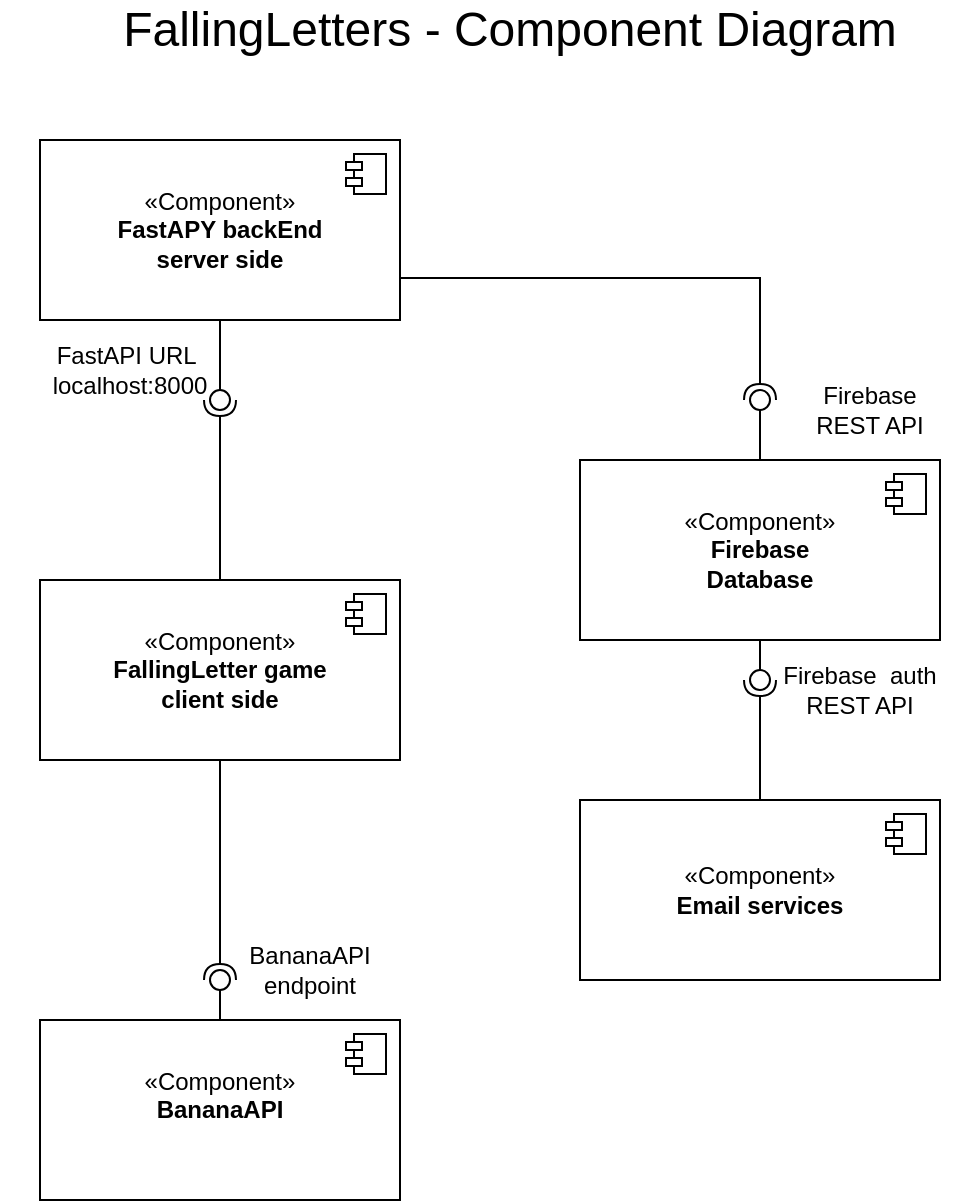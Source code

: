 <mxfile>
    <diagram id="v4r2YQfelsqc4u4fTea_" name="Page-1">
        <mxGraphModel dx="5377" dy="2597" grid="1" gridSize="10" guides="1" tooltips="1" connect="1" arrows="1" fold="1" page="1" pageScale="1" pageWidth="850" pageHeight="1100" math="0" shadow="0">
            <root>
                <mxCell id="0"/>
                <mxCell id="1" parent="0"/>
                <mxCell id="65" value="«Component»&lt;br&gt;&lt;b&gt;FallingLetter game&lt;/b&gt;&lt;div&gt;&lt;b&gt;client side&lt;/b&gt;&lt;/div&gt;" style="html=1;dropTarget=0;whiteSpace=wrap;" parent="1" vertex="1">
                    <mxGeometry x="-390" y="430" width="180" height="90" as="geometry"/>
                </mxCell>
                <mxCell id="66" value="" style="shape=module;jettyWidth=8;jettyHeight=4;" parent="65" vertex="1">
                    <mxGeometry x="1" width="20" height="20" relative="1" as="geometry">
                        <mxPoint x="-27" y="7" as="offset"/>
                    </mxGeometry>
                </mxCell>
                <mxCell id="67" value="«Component»&lt;br&gt;&lt;b&gt;FastAPY backEnd&lt;/b&gt;&lt;div&gt;&lt;b&gt;server side&lt;/b&gt;&lt;/div&gt;" style="html=1;dropTarget=0;whiteSpace=wrap;" parent="1" vertex="1">
                    <mxGeometry x="-390" y="210" width="180" height="90" as="geometry"/>
                </mxCell>
                <mxCell id="68" value="" style="shape=module;jettyWidth=8;jettyHeight=4;" parent="67" vertex="1">
                    <mxGeometry x="1" width="20" height="20" relative="1" as="geometry">
                        <mxPoint x="-27" y="7" as="offset"/>
                    </mxGeometry>
                </mxCell>
                <mxCell id="69" value="«Component»&lt;br&gt;&lt;b&gt;Firebase&lt;/b&gt;&lt;div&gt;&lt;b&gt;Database&lt;/b&gt;&lt;/div&gt;" style="html=1;dropTarget=0;whiteSpace=wrap;" parent="1" vertex="1">
                    <mxGeometry x="-120" y="370" width="180" height="90" as="geometry"/>
                </mxCell>
                <mxCell id="70" value="" style="shape=module;jettyWidth=8;jettyHeight=4;" parent="69" vertex="1">
                    <mxGeometry x="1" width="20" height="20" relative="1" as="geometry">
                        <mxPoint x="-27" y="7" as="offset"/>
                    </mxGeometry>
                </mxCell>
                <mxCell id="73" value="«Component»&lt;br&gt;&lt;b&gt;Email services&lt;/b&gt;" style="html=1;dropTarget=0;whiteSpace=wrap;" parent="1" vertex="1">
                    <mxGeometry x="-120" y="540" width="180" height="90" as="geometry"/>
                </mxCell>
                <mxCell id="74" value="" style="shape=module;jettyWidth=8;jettyHeight=4;" parent="73" vertex="1">
                    <mxGeometry x="1" width="20" height="20" relative="1" as="geometry">
                        <mxPoint x="-27" y="7" as="offset"/>
                    </mxGeometry>
                </mxCell>
                <mxCell id="75" value="" style="rounded=0;orthogonalLoop=1;jettySize=auto;html=1;endArrow=halfCircle;endFill=0;endSize=6;strokeWidth=1;sketch=0;exitX=0.5;exitY=0;exitDx=0;exitDy=0;" parent="1" source="65" edge="1">
                    <mxGeometry relative="1" as="geometry">
                        <mxPoint x="-380" y="575" as="sourcePoint"/>
                        <mxPoint x="-300" y="340" as="targetPoint"/>
                    </mxGeometry>
                </mxCell>
                <mxCell id="76" value="" style="rounded=0;orthogonalLoop=1;jettySize=auto;html=1;endArrow=oval;endFill=0;sketch=0;sourcePerimeterSpacing=0;targetPerimeterSpacing=0;endSize=10;exitX=0.5;exitY=1;exitDx=0;exitDy=0;" parent="1" source="67" edge="1">
                    <mxGeometry relative="1" as="geometry">
                        <mxPoint x="-420" y="575" as="sourcePoint"/>
                        <mxPoint x="-300" y="340" as="targetPoint"/>
                    </mxGeometry>
                </mxCell>
                <mxCell id="77" value="" style="ellipse;whiteSpace=wrap;html=1;align=center;aspect=fixed;fillColor=none;strokeColor=none;resizable=0;perimeter=centerPerimeter;rotatable=0;allowArrows=0;points=[];outlineConnect=1;" parent="1" vertex="1">
                    <mxGeometry x="-410" y="650" width="10" height="10" as="geometry"/>
                </mxCell>
                <mxCell id="78" value="" style="rounded=0;orthogonalLoop=1;jettySize=auto;html=1;endArrow=oval;endFill=0;sketch=0;sourcePerimeterSpacing=0;targetPerimeterSpacing=0;endSize=10;exitX=0.5;exitY=0;exitDx=0;exitDy=0;" parent="1" source="69" edge="1">
                    <mxGeometry relative="1" as="geometry">
                        <mxPoint x="-290" y="310" as="sourcePoint"/>
                        <mxPoint x="-30" y="340" as="targetPoint"/>
                    </mxGeometry>
                </mxCell>
                <mxCell id="79" value="" style="rounded=0;orthogonalLoop=1;jettySize=auto;html=1;endArrow=halfCircle;endFill=0;endSize=6;strokeWidth=1;sketch=0;exitX=1;exitY=0.5;exitDx=0;exitDy=0;edgeStyle=elbowEdgeStyle;elbow=vertical;" parent="1" edge="1">
                    <mxGeometry relative="1" as="geometry">
                        <mxPoint x="-210" y="217.5" as="sourcePoint"/>
                        <mxPoint x="-30" y="340" as="targetPoint"/>
                    </mxGeometry>
                </mxCell>
                <mxCell id="80" value="" style="rounded=0;orthogonalLoop=1;jettySize=auto;html=1;endArrow=oval;endFill=0;sketch=0;sourcePerimeterSpacing=0;targetPerimeterSpacing=0;endSize=10;exitX=0.5;exitY=1;exitDx=0;exitDy=0;" parent="1" source="69" edge="1">
                    <mxGeometry relative="1" as="geometry">
                        <mxPoint x="-20" y="380" as="sourcePoint"/>
                        <mxPoint x="-30" y="480" as="targetPoint"/>
                    </mxGeometry>
                </mxCell>
                <mxCell id="81" value="" style="rounded=0;orthogonalLoop=1;jettySize=auto;html=1;endArrow=halfCircle;endFill=0;endSize=6;strokeWidth=1;sketch=0;exitX=0.5;exitY=0;exitDx=0;exitDy=0;edgeStyle=elbowEdgeStyle;elbow=vertical;" parent="1" source="73" edge="1">
                    <mxGeometry relative="1" as="geometry">
                        <mxPoint x="-200" y="227.5" as="sourcePoint"/>
                        <mxPoint x="-30" y="480" as="targetPoint"/>
                    </mxGeometry>
                </mxCell>
                <mxCell id="83" value="" style="rounded=0;orthogonalLoop=1;jettySize=auto;html=1;endArrow=oval;endFill=0;sketch=0;sourcePerimeterSpacing=0;targetPerimeterSpacing=0;endSize=10;exitX=0.5;exitY=0;exitDx=0;exitDy=0;" parent="1" source="85" edge="1">
                    <mxGeometry relative="1" as="geometry">
                        <mxPoint x="-301.94" y="650.09" as="sourcePoint"/>
                        <mxPoint x="-300" y="630" as="targetPoint"/>
                    </mxGeometry>
                </mxCell>
                <mxCell id="84" value="" style="rounded=0;orthogonalLoop=1;jettySize=auto;html=1;endArrow=halfCircle;endFill=0;endSize=6;strokeWidth=1;sketch=0;exitX=0.5;exitY=1;exitDx=0;exitDy=0;edgeStyle=elbowEdgeStyle;elbow=vertical;" parent="1" source="65" edge="1">
                    <mxGeometry relative="1" as="geometry">
                        <mxPoint x="-20" y="550" as="sourcePoint"/>
                        <mxPoint x="-300" y="630" as="targetPoint"/>
                    </mxGeometry>
                </mxCell>
                <mxCell id="85" value="«Component»&lt;br&gt;&lt;b&gt;BananaAPI&lt;/b&gt;&lt;div&gt;&lt;br&gt;&lt;/div&gt;" style="html=1;dropTarget=0;whiteSpace=wrap;" parent="1" vertex="1">
                    <mxGeometry x="-390" y="650" width="180" height="90" as="geometry"/>
                </mxCell>
                <mxCell id="86" value="" style="shape=module;jettyWidth=8;jettyHeight=4;" parent="85" vertex="1">
                    <mxGeometry x="1" width="20" height="20" relative="1" as="geometry">
                        <mxPoint x="-27" y="7" as="offset"/>
                    </mxGeometry>
                </mxCell>
                <mxCell id="87" value="FastAPI URL&amp;nbsp;&lt;div&gt;localhost:8000&lt;/div&gt;" style="text;html=1;align=center;verticalAlign=middle;whiteSpace=wrap;rounded=0;" parent="1" vertex="1">
                    <mxGeometry x="-380" y="310" width="70" height="30" as="geometry"/>
                </mxCell>
                <mxCell id="89" value="BananaAPI endpoint" style="text;html=1;align=center;verticalAlign=middle;whiteSpace=wrap;rounded=0;" parent="1" vertex="1">
                    <mxGeometry x="-290" y="610" width="70" height="30" as="geometry"/>
                </mxCell>
                <mxCell id="91" value="Firebase REST API" style="text;html=1;align=center;verticalAlign=middle;whiteSpace=wrap;rounded=0;" parent="1" vertex="1">
                    <mxGeometry x="-10" y="330" width="70" height="30" as="geometry"/>
                </mxCell>
                <mxCell id="92" value="Firebase&amp;nbsp; auth REST API" style="text;html=1;align=center;verticalAlign=middle;whiteSpace=wrap;rounded=0;" parent="1" vertex="1">
                    <mxGeometry x="-20" y="470" width="80" height="30" as="geometry"/>
                </mxCell>
                <mxCell id="93" value="&lt;font style=&quot;font-size: 24px;&quot;&gt;FallingLetters - Component Diagram&lt;/font&gt;" style="text;html=1;align=center;verticalAlign=middle;whiteSpace=wrap;rounded=0;" vertex="1" parent="1">
                    <mxGeometry x="-380" y="140" width="450" height="30" as="geometry"/>
                </mxCell>
            </root>
        </mxGraphModel>
    </diagram>
</mxfile>